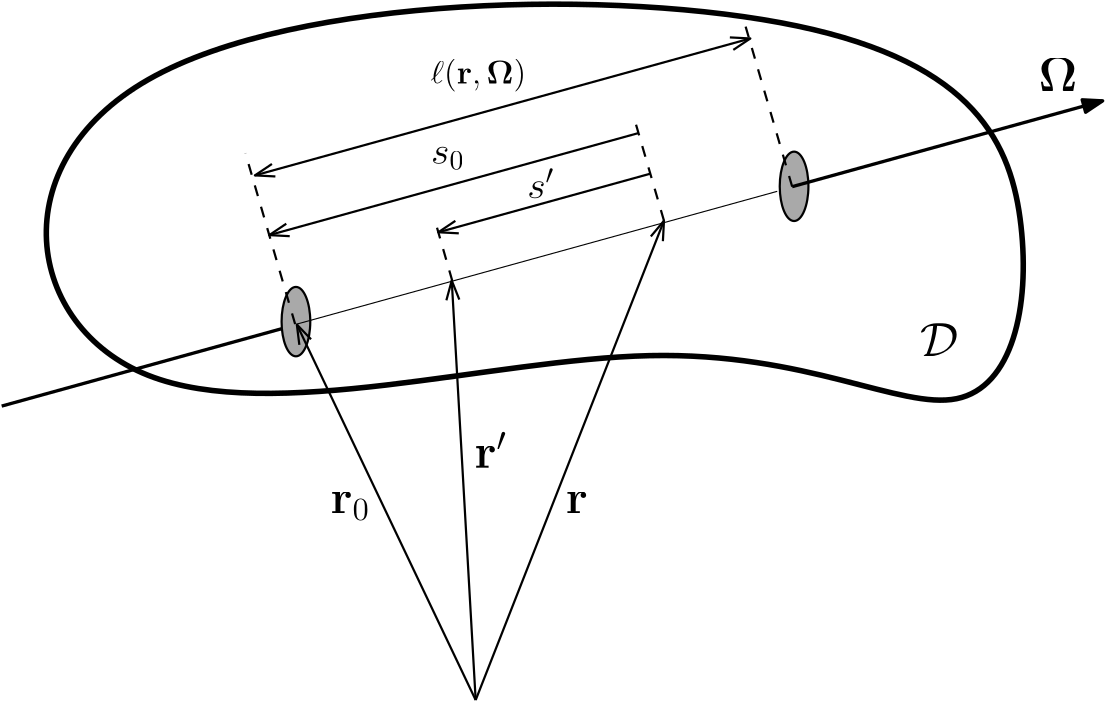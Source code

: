 <?xml version="1.0"?>
<!DOCTYPE ipe SYSTEM "ipe.dtd">
<ipe version="70005" creator="Ipe 7.1.4">
<info created="D:20110413140923" modified="D:20141028210531"/>
<ipestyle name="basic">
<symbol name="arrow/arc(spx)">
<path stroke="sym-stroke" fill="sym-stroke" pen="sym-pen">
0 0 m
-1 0.333 l
-1 -0.333 l
h
</path>
</symbol>
<symbol name="arrow/farc(spx)">
<path stroke="sym-stroke" fill="white" pen="sym-pen">
0 0 m
-1 0.333 l
-1 -0.333 l
h
</path>
</symbol>
<symbol name="mark/circle(sx)" transformations="translations">
<path fill="sym-stroke">
0.6 0 0 0.6 0 0 e
0.4 0 0 0.4 0 0 e
</path>
</symbol>
<symbol name="mark/disk(sx)" transformations="translations">
<path fill="sym-stroke">
0.6 0 0 0.6 0 0 e
</path>
</symbol>
<symbol name="mark/fdisk(sfx)" transformations="translations">
<group>
<path fill="sym-stroke" fillrule="eofill">
0.6 0 0 0.6 0 0 e
0.4 0 0 0.4 0 0 e
</path>
<path fill="sym-fill">
0.4 0 0 0.4 0 0 e
</path>
</group>
</symbol>
<symbol name="mark/box(sx)" transformations="translations">
<path fill="sym-stroke" fillrule="eofill">
-0.6 -0.6 m
0.6 -0.6 l
0.6 0.6 l
-0.6 0.6 l
h
-0.4 -0.4 m
0.4 -0.4 l
0.4 0.4 l
-0.4 0.4 l
h
</path>
</symbol>
<symbol name="mark/square(sx)" transformations="translations">
<path fill="sym-stroke">
-0.6 -0.6 m
0.6 -0.6 l
0.6 0.6 l
-0.6 0.6 l
h
</path>
</symbol>
<symbol name="mark/fsquare(sfx)" transformations="translations">
<group>
<path fill="sym-stroke" fillrule="eofill">
-0.6 -0.6 m
0.6 -0.6 l
0.6 0.6 l
-0.6 0.6 l
h
-0.4 -0.4 m
0.4 -0.4 l
0.4 0.4 l
-0.4 0.4 l
h
</path>
<path fill="sym-fill">
-0.4 -0.4 m
0.4 -0.4 l
0.4 0.4 l
-0.4 0.4 l
h
</path>
</group>
</symbol>
<symbol name="mark/cross(sx)" transformations="translations">
<group>
<path fill="sym-stroke">
-0.43 -0.57 m
0.57 0.43 l
0.43 0.57 l
-0.57 -0.43 l
h
</path>
<path fill="sym-stroke">
-0.43 0.57 m
0.57 -0.43 l
0.43 -0.57 l
-0.57 0.43 l
h
</path>
</group>
</symbol>
<symbol name="arrow/fnormal(spx)">
<path stroke="sym-stroke" fill="white" pen="sym-pen">
0 0 m
-1 0.333 l
-1 -0.333 l
h
</path>
</symbol>
<symbol name="arrow/pointed(spx)">
<path stroke="sym-stroke" fill="sym-stroke" pen="sym-pen">
0 0 m
-1 0.333 l
-0.8 0 l
-1 -0.333 l
h
</path>
</symbol>
<symbol name="arrow/fpointed(spx)">
<path stroke="sym-stroke" fill="white" pen="sym-pen">
0 0 m
-1 0.333 l
-0.8 0 l
-1 -0.333 l
h
</path>
</symbol>
<symbol name="arrow/linear(spx)">
<path stroke="sym-stroke" pen="sym-pen">
-1 0.333 m
0 0 l
-1 -0.333 l
</path>
</symbol>
<symbol name="arrow/fdouble(spx)">
<path stroke="sym-stroke" fill="white" pen="sym-pen">
0 0 m
-1 0.333 l
-1 -0.333 l
h
-1 0 m
-2 0.333 l
-2 -0.333 l
h
</path>
</symbol>
<symbol name="arrow/double(spx)">
<path stroke="sym-stroke" fill="sym-stroke" pen="sym-pen">
0 0 m
-1 0.333 l
-1 -0.333 l
h
-1 0 m
-2 0.333 l
-2 -0.333 l
h
</path>
</symbol>
<pen name="heavier" value="0.8"/>
<pen name="fat" value="1.2"/>
<pen name="ultrafat" value="2"/>
<symbolsize name="large" value="5"/>
<symbolsize name="small" value="2"/>
<symbolsize name="tiny" value="1.1"/>
<arrowsize name="large" value="10"/>
<arrowsize name="small" value="5"/>
<arrowsize name="tiny" value="3"/>
<color name="red" value="1 0 0"/>
<color name="green" value="0 1 0"/>
<color name="blue" value="0 0 1"/>
<color name="yellow" value="1 1 0"/>
<color name="orange" value="1 0.647 0"/>
<color name="gold" value="1 0.843 0"/>
<color name="purple" value="0.627 0.125 0.941"/>
<color name="gray" value="0.745"/>
<color name="brown" value="0.647 0.165 0.165"/>
<color name="navy" value="0 0 0.502"/>
<color name="pink" value="1 0.753 0.796"/>
<color name="seagreen" value="0.18 0.545 0.341"/>
<color name="turquoise" value="0.251 0.878 0.816"/>
<color name="violet" value="0.933 0.51 0.933"/>
<color name="darkblue" value="0 0 0.545"/>
<color name="darkcyan" value="0 0.545 0.545"/>
<color name="darkgray" value="0.663"/>
<color name="darkgreen" value="0 0.392 0"/>
<color name="darkmagenta" value="0.545 0 0.545"/>
<color name="darkorange" value="1 0.549 0"/>
<color name="darkred" value="0.545 0 0"/>
<color name="lightblue" value="0.678 0.847 0.902"/>
<color name="lightcyan" value="0.878 1 1"/>
<color name="lightgray" value="0.827"/>
<color name="lightgreen" value="0.565 0.933 0.565"/>
<color name="lightyellow" value="1 1 0.878"/>
<dashstyle name="dashed" value="[4] 0"/>
<dashstyle name="dotted" value="[1 3] 0"/>
<dashstyle name="dash dotted" value="[4 2 1 2] 0"/>
<dashstyle name="dash dot dotted" value="[4 2 1 2 1 2] 0"/>
<textsize name="large" value="\large"/>
<textsize name="Large" value="\Large"/>
<textsize name="LARGE" value="\LARGE"/>
<textsize name="huge" value="\huge"/>
<textsize name="Huge" value="\Huge"/>
<textsize name="small" value="\small"/>
<textsize name="footnote" value="\footnotesize"/>
<textsize name="tiny" value="\tiny"/>
<textstyle name="center" begin="\begin{center}" end="\end{center}"/>
<textstyle name="itemize" begin="\begin{itemize}" end="\end{itemize}"/>
<textstyle name="item" begin="\begin{itemize}\item{}" end="\end{itemize}"/>
<gridsize name="4 pts" value="4"/>
<gridsize name="8 pts (~3 mm)" value="8"/>
<gridsize name="16 pts (~6 mm)" value="16"/>
<gridsize name="32 pts (~12 mm)" value="32"/>
<gridsize name="10 pts (~3.5 mm)" value="10"/>
<gridsize name="20 pts (~7 mm)" value="20"/>
<gridsize name="14 pts (~5 mm)" value="14"/>
<gridsize name="28 pts (~10 mm)" value="28"/>
<gridsize name="56 pts (~20 mm)" value="56"/>
<anglesize name="90 deg" value="90"/>
<anglesize name="60 deg" value="60"/>
<anglesize name="45 deg" value="45"/>
<anglesize name="30 deg" value="30"/>
<anglesize name="22.5 deg" value="22.5"/>
<tiling name="falling" angle="-60" step="4" width="1"/>
<tiling name="rising" angle="30" step="4" width="1"/>
</ipestyle>
<page>
<layer name="alpha"/>
<view layers="alpha" active="alpha"/>
<path layer="alpha" matrix="1.06119 0 0 1.10758 -29.9805 -33.9667" stroke="black" pen="ultrafat">
471.991 322.601
489.978 401.132
453.329 480.543
126.065 474.171
151.517 315.747
376.406 379.041 u
</path>
<path matrix="0.629971 0 0 0.629971 79.825 138.347" stroke="black" pen="fat">
53.2381 328.973 m
215.726 373.883 l
</path>
<path matrix="0.588081 0 0 1.42285 89.7832 -157.752" stroke="black" fill="darkgray" pen="heavier">
8.77862 0 0 8.77862 220.233 375.128 e
</path>
<path matrix="0.588081 0 0 1.42285 269.119 -109.049" stroke="black" fill="darkgray" pen="heavier">
8.77862 0 0 8.77862 220.233 375.128 e
</path>
<path stroke="black" fill="white" pen="heavier" arrow="linear/normal">
284.007 239.76 m
219.621 374.959 l
</path>
<path matrix="0.683617 0 0 0.683617 125.445 134.437" stroke="black" pen="fat" arrow="normal/normal">
398.618 424.431 m
562.114 469.619 l
</path>
<path matrix="0.944897 0 0 0.944897 15.9106 21.8634" stroke="black">
215.726 373.883 m
398.618 424.431 l
</path>
<path matrix="-1.05284 0 0 1.27635 583.021 -66.259" stroke="black" fill="white" pen="heavier" arrow="linear/normal">
284.007 239.76 m
219.621 374.959 l
</path>
<text matrix="1 0 0 1 -6.82749 -126.991" transformations="translations" pos="323.227 433.988" stroke="black" type="label" valign="baseline" size="LARGE">$\mathbf{r}$</text>
<path matrix="0.133817 0 0 1.11711 246.002 -28.08" stroke="black" fill="white" pen="heavier" arrow="linear/normal">
284.007 239.76 m
219.621 374.959 l
</path>
<text matrix="1 0 0 1 -39.5995 -110.605" transformations="translations" pos="323.227 433.988" stroke="black" type="label" valign="baseline" size="LARGE">$\mathbf{r}&apos;$</text>
<text matrix="1 0 0 1 -91.4889 -126.991" transformations="translations" pos="323.227 433.988" stroke="black" type="label" valign="baseline" size="LARGE">$\mathbf{r}_0$</text>
<text matrix="1 0 0 1 240 -80" transformations="translations" pos="203.974 443.547" stroke="black" type="label" valign="baseline" size="LARGE">$\mathcal{D}$</text>
<text matrix="1 0 0 1 -2.731 -9.55849" transformations="translations" pos="489.363 468.581" stroke="black" type="label" valign="baseline" size="LARGE">$\mathbf{\Omega}$</text>
<path stroke="black" fill="darkgray" dash="dashed" pen="heavier">
351.795 412.321 m
341.494 447.738 l
</path>
<path matrix="1.73703 0 0 1.73703 -392.066 -341.105" stroke="black" fill="darkgray" dash="dashed" pen="heavier">
351.795 412.321 m
341.494 447.738 l
</path>
<path stroke="black" fill="darkgray" dash="dashed" pen="heavier">
275.61 390.583 m
269.68 411.243 l
</path>
<path stroke="black" pen="heavier" rarrow="linear/normal">
209.697 407.142 m
342.617 443.879 l
</path>
<path stroke="black" fill="darkgray" pen="heavier" arrow="linear/normal">
346.869 429.256 m
270.563 408.166 l
</path>
<text matrix="1 0 0 1 -15.331 -4.3507" transformations="translations" pos="283.275 437.181" stroke="black" type="label" valign="baseline" size="Large">$s_0$</text>
<text matrix="1 0 0 1 19.2676 -16.7809" transformations="translations" pos="283.275 437.181" stroke="black" type="label" valign="baseline" size="Large">$s&apos;$</text>
<path matrix="1.71966 0 0 1.71966 -207.021 -284.467" stroke="black" fill="darkgray" dash="dashed" pen="heavier">
351.795 412.321 m
341.494 447.738 l
</path>
<path matrix="1.34175 0 0 1.34175 -76.8266 -117.641" stroke="black" pen="heavier" arrow="linear/normal" rarrow="linear/normal">
209.697 407.142 m
342.617 443.879 l
</path>
<text matrix="0.993414 -0.114582 0.114582 0.993414 -63.7758 59.8771" transformations="translations" pos="283.275 437.181" stroke="black" type="label" valign="baseline" size="large">$\ell(\mathbf{r},\mathbf{\Omega})$</text>
</page>
</ipe>
